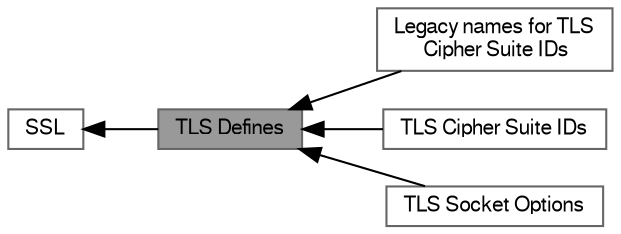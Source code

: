 digraph "TLS Defines"
{
 // LATEX_PDF_SIZE
  bgcolor="transparent";
  edge [fontname=FreeSans,fontsize=10,labelfontname=FreeSans,labelfontsize=10];
  node [fontname=FreeSans,fontsize=10,shape=box,height=0.2,width=0.4];
  rankdir=LR;
  Node4 [label="Legacy names for TLS\l Cipher Suite IDs",height=0.2,width=0.4,color="grey40", fillcolor="white", style="filled",URL="$group___legacy_s_s_l_cipher_suite.html",tooltip="The following list of macros MUST NOT be used."];
  Node2 [label="SSL",height=0.2,width=0.4,color="grey40", fillcolor="white", style="filled",URL="$group___s_s_l_a_p_i.html",tooltip="Provides a description of the SSL Layer."];
  Node5 [label="TLS Cipher Suite IDs",height=0.2,width=0.4,color="grey40", fillcolor="white", style="filled",URL="$group___s_s_l_cipher_suite_i_d.html",tooltip="The following list of macros defined the list of supported TLS Cipher suites."];
  Node3 [label="TLS Socket Options",height=0.2,width=0.4,color="grey40", fillcolor="white", style="filled",URL="$group___s_s_l_socket_options.html",tooltip="The following list of macros are used to define SSL Socket options."];
  Node1 [label="TLS Defines",height=0.2,width=0.4,color="gray40", fillcolor="grey60", style="filled", fontcolor="black",tooltip=" "];
  Node2->Node1 [shape=plaintext, dir="back", style="solid"];
  Node1->Node3 [shape=plaintext, dir="back", style="solid"];
  Node1->Node4 [shape=plaintext, dir="back", style="solid"];
  Node1->Node5 [shape=plaintext, dir="back", style="solid"];
}
